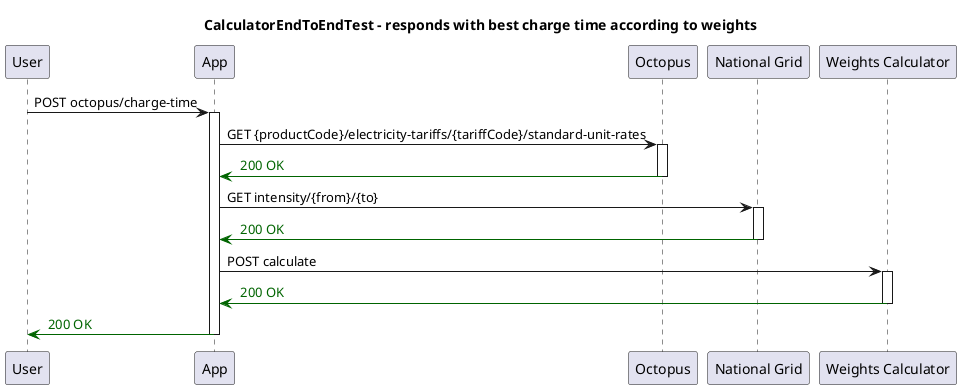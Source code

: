 @startuml
title CalculatorEndToEndTest - responds with best charge time according to weights
participant "User"
participant "App"
participant "Octopus"
participant "National Grid"
participant "Weights Calculator"
"User" -> "App": POST octopus/charge-time
activate "App"
"App" -> "Octopus": GET {productCode}/electricity-tariffs/{tariffCode}/standard-unit-rates
activate "Octopus"

"Octopus" -[#DarkGreen]> "App": <color:DarkGreen> 200 OK
deactivate "Octopus"
"App" -> "National Grid": GET intensity/{from}/{to}
activate "National Grid"

"National Grid" -[#DarkGreen]> "App": <color:DarkGreen> 200 OK
deactivate "National Grid"
"App" -> "Weights Calculator": POST calculate
activate "Weights Calculator"

"Weights Calculator" -[#DarkGreen]> "App": <color:DarkGreen> 200 OK
deactivate "Weights Calculator"
"App" -[#DarkGreen]> "User": <color:DarkGreen> 200 OK
deactivate "App"
@enduml